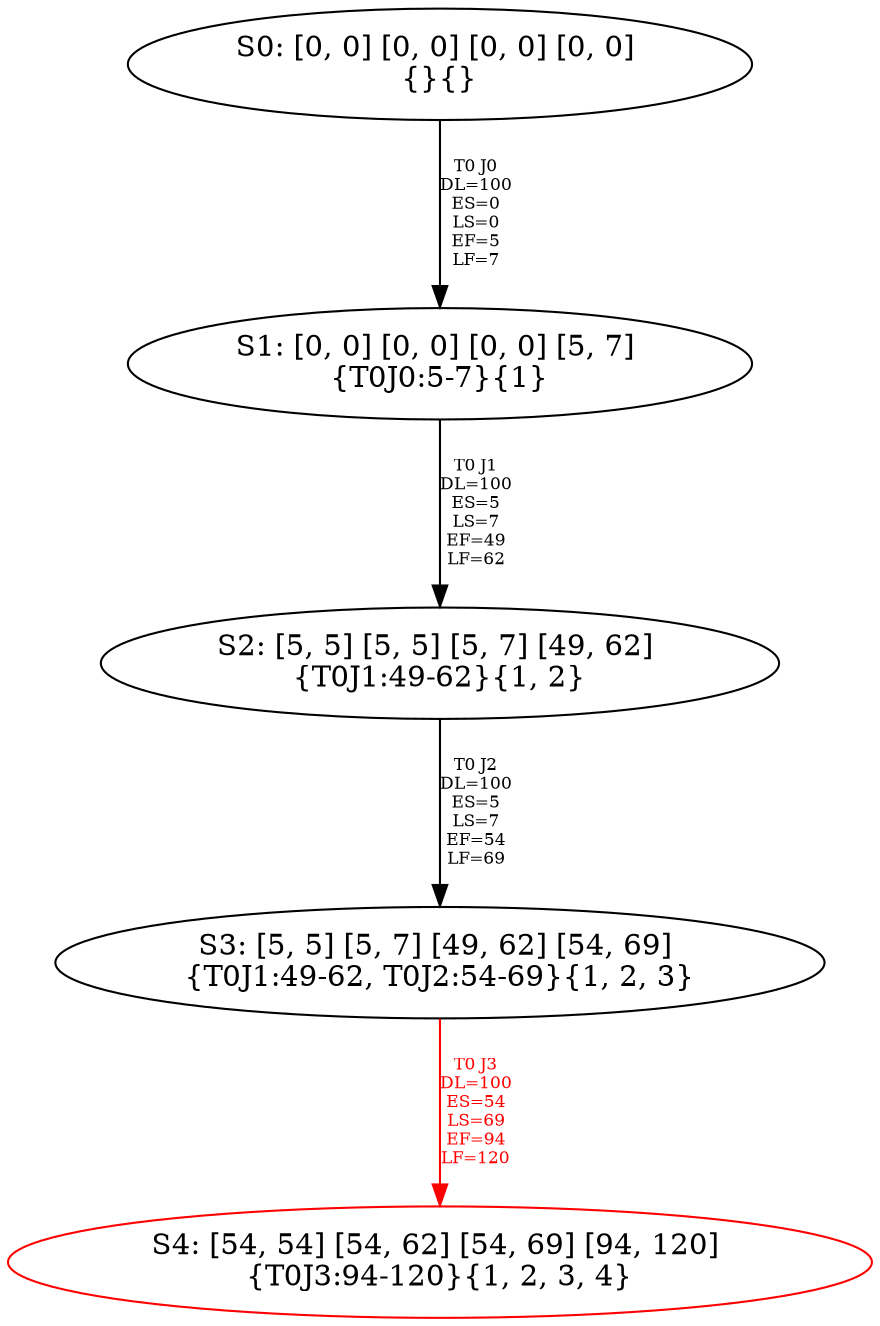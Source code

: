 digraph {
	S0[label="S0: [0, 0] [0, 0] [0, 0] [0, 0] \n{}{}"];
	S1[label="S1: [0, 0] [0, 0] [0, 0] [5, 7] \n{T0J0:5-7}{1}"];
	S2[label="S2: [5, 5] [5, 5] [5, 7] [49, 62] \n{T0J1:49-62}{1, 2}"];
	S3[label="S3: [5, 5] [5, 7] [49, 62] [54, 69] \n{T0J1:49-62, T0J2:54-69}{1, 2, 3}"];
	S4[label="S4: [54, 54] [54, 62] [54, 69] [94, 120] \n{T0J3:94-120}{1, 2, 3, 4}"];
	S0 -> S1[label="T0 J0\nDL=100\nES=0\nLS=0\nEF=5\nLF=7",fontsize=8];
	S1 -> S2[label="T0 J1\nDL=100\nES=5\nLS=7\nEF=49\nLF=62",fontsize=8];
	S2 -> S3[label="T0 J2\nDL=100\nES=5\nLS=7\nEF=54\nLF=69",fontsize=8];
	S3 -> S4[label="T0 J3\nDL=100\nES=54\nLS=69\nEF=94\nLF=120",color=Red,fontcolor=Red,fontsize=8];
S4[color=Red];
}

